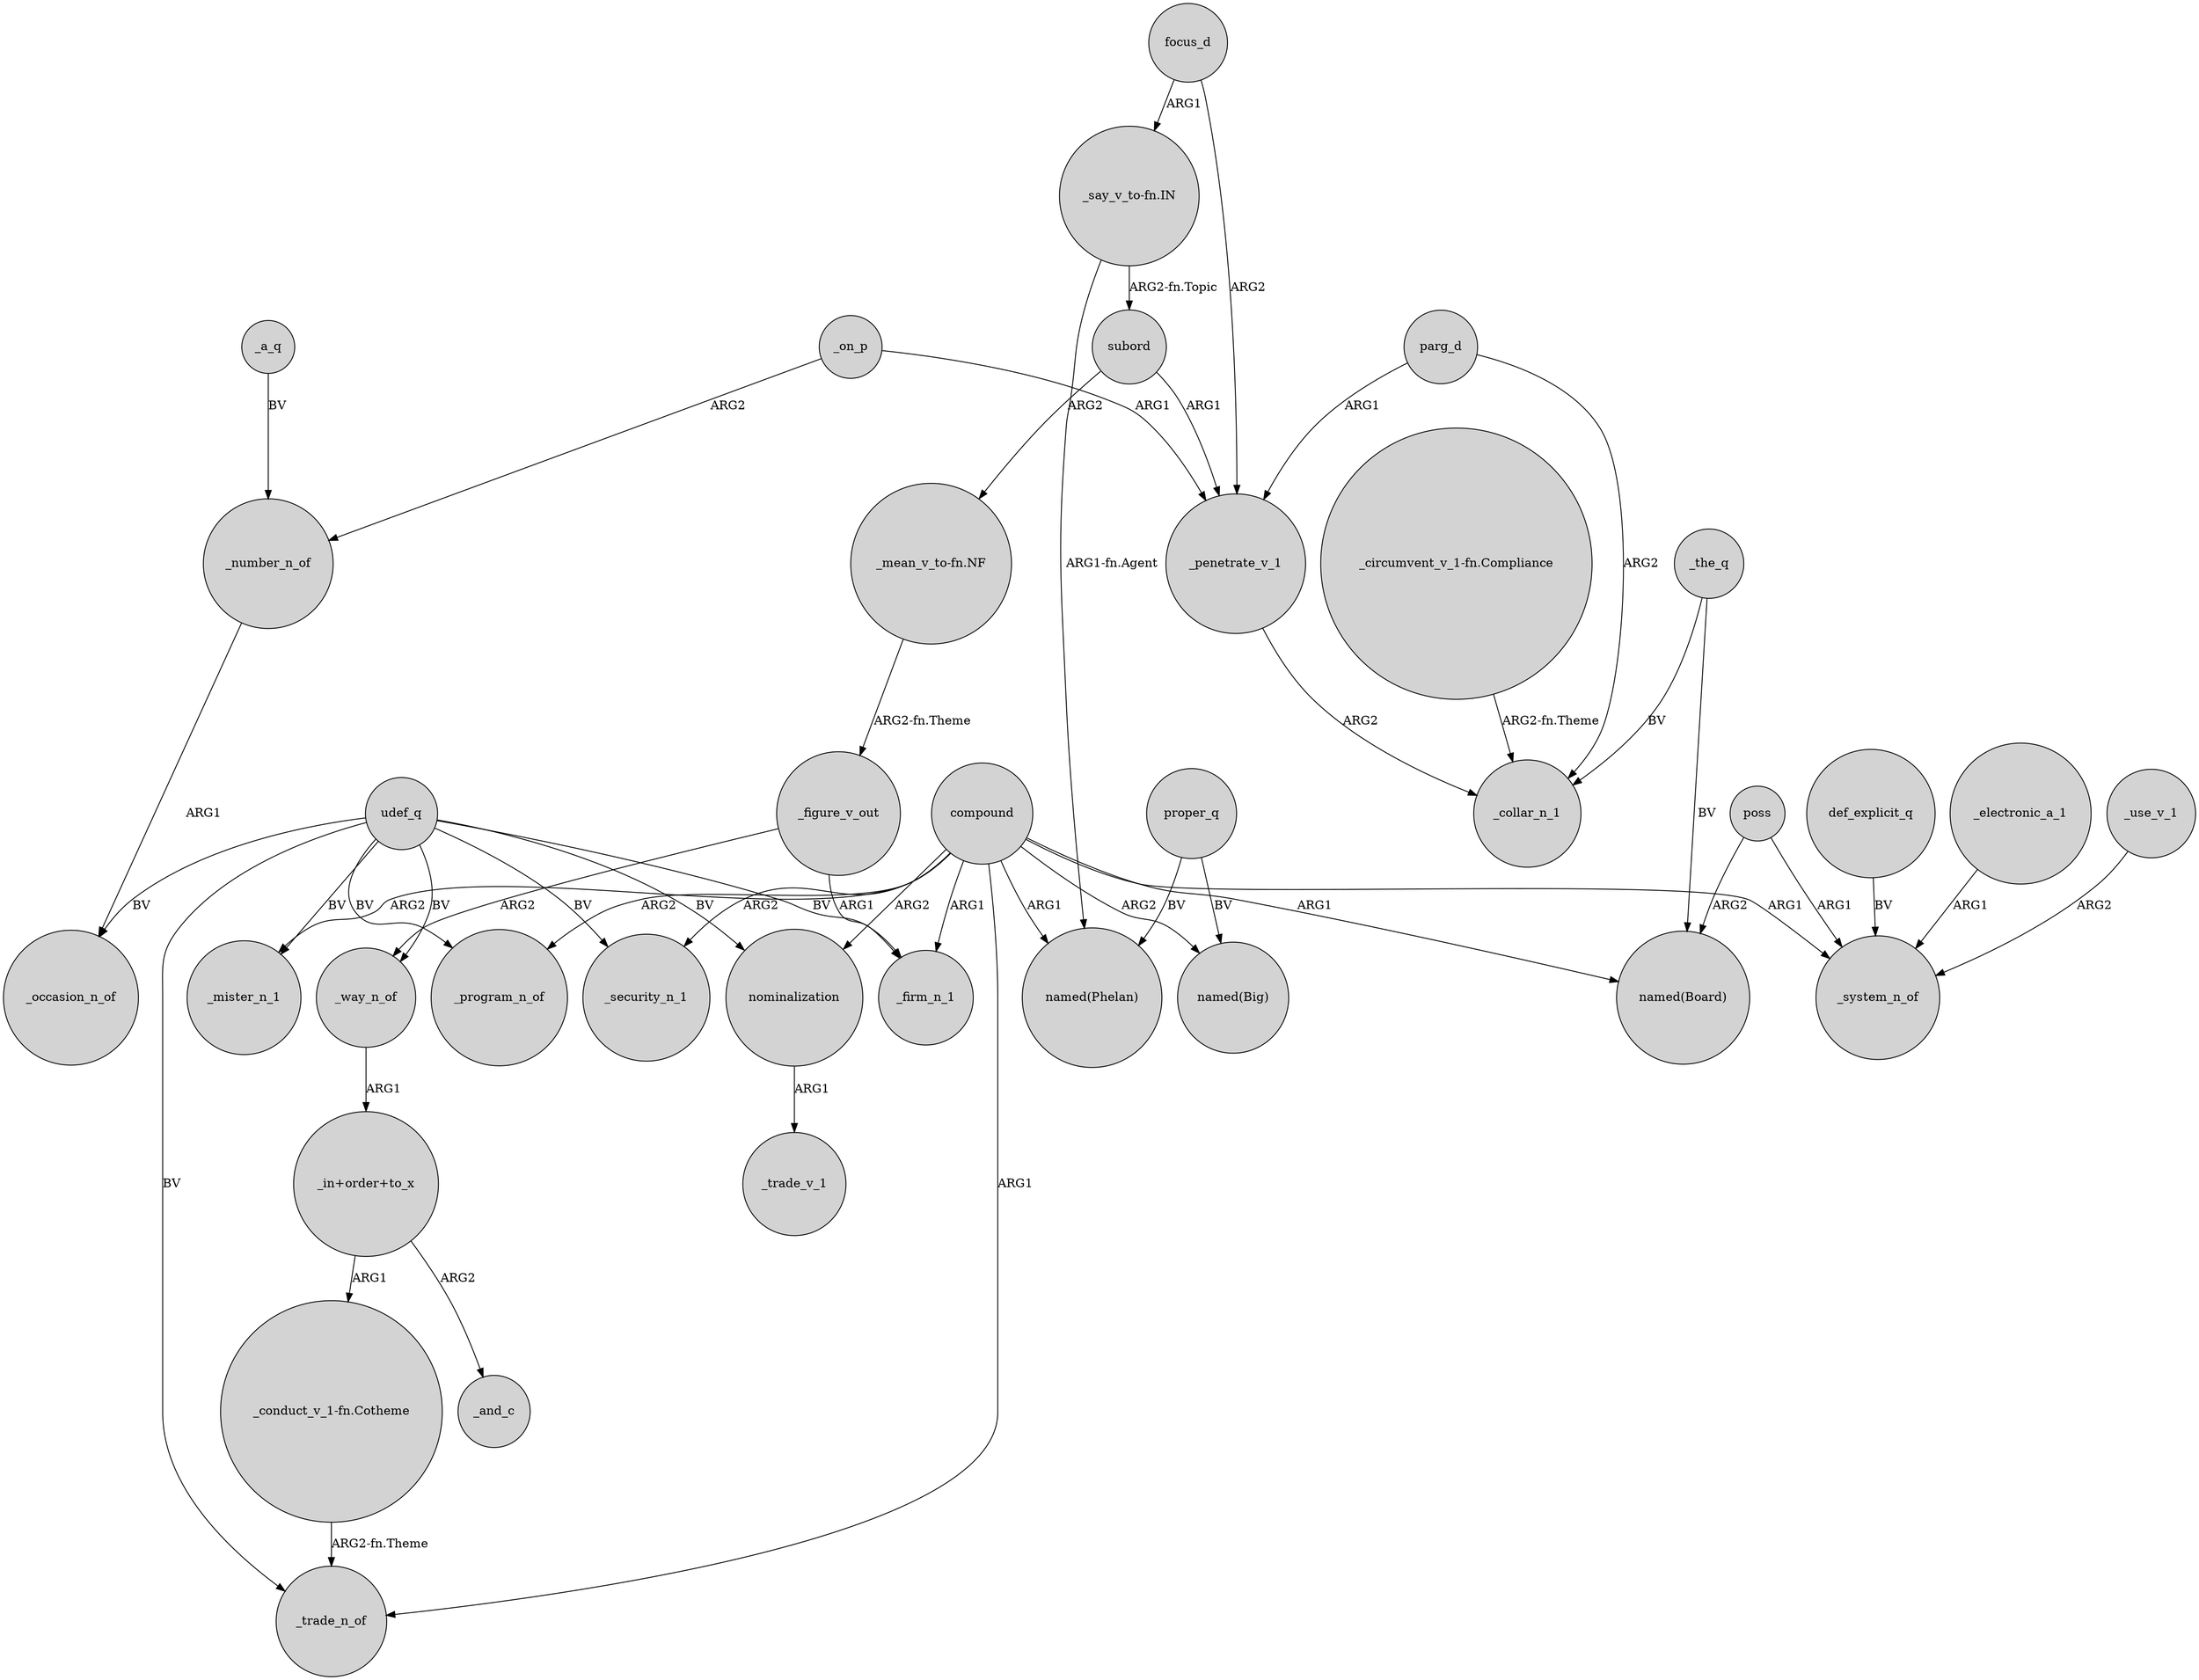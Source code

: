 digraph {
	node [shape=circle style=filled]
	udef_q -> _occasion_n_of [label=BV]
	compound -> _program_n_of [label=ARG2]
	udef_q -> _trade_n_of [label=BV]
	_the_q -> "named(Board)" [label=BV]
	_a_q -> _number_n_of [label=BV]
	"_in+order+to_x" -> "_conduct_v_1-fn.Cotheme" [label=ARG1]
	_figure_v_out -> _way_n_of [label=ARG2]
	compound -> _system_n_of [label=ARG1]
	udef_q -> _way_n_of [label=BV]
	compound -> _mister_n_1 [label=ARG2]
	compound -> _trade_n_of [label=ARG1]
	focus_d -> _penetrate_v_1 [label=ARG2]
	compound -> _security_n_1 [label=ARG2]
	_on_p -> _penetrate_v_1 [label=ARG1]
	udef_q -> _firm_n_1 [label=BV]
	_way_n_of -> "_in+order+to_x" [label=ARG1]
	_on_p -> _number_n_of [label=ARG2]
	udef_q -> _mister_n_1 [label=BV]
	poss -> _system_n_of [label=ARG1]
	udef_q -> _program_n_of [label=BV]
	def_explicit_q -> _system_n_of [label=BV]
	compound -> nominalization [label=ARG2]
	poss -> "named(Board)" [label=ARG2]
	nominalization -> _trade_v_1 [label=ARG1]
	subord -> _penetrate_v_1 [label=ARG1]
	focus_d -> "_say_v_to-fn.IN" [label=ARG1]
	"_conduct_v_1-fn.Cotheme" -> _trade_n_of [label="ARG2-fn.Theme"]
	_penetrate_v_1 -> _collar_n_1 [label=ARG2]
	"_mean_v_to-fn.NF" -> _figure_v_out [label="ARG2-fn.Theme"]
	parg_d -> _collar_n_1 [label=ARG2]
	"_circumvent_v_1-fn.Compliance" -> _collar_n_1 [label="ARG2-fn.Theme"]
	compound -> "named(Board)" [label=ARG1]
	subord -> "_mean_v_to-fn.NF" [label=ARG2]
	_electronic_a_1 -> _system_n_of [label=ARG1]
	_the_q -> _collar_n_1 [label=BV]
	compound -> "named(Phelan)" [label=ARG1]
	_number_n_of -> _occasion_n_of [label=ARG1]
	compound -> _firm_n_1 [label=ARG1]
	udef_q -> nominalization [label=BV]
	"_say_v_to-fn.IN" -> subord [label="ARG2-fn.Topic"]
	"_in+order+to_x" -> _and_c [label=ARG2]
	proper_q -> "named(Phelan)" [label=BV]
	_figure_v_out -> _firm_n_1 [label=ARG1]
	compound -> "named(Big)" [label=ARG2]
	_use_v_1 -> _system_n_of [label=ARG2]
	parg_d -> _penetrate_v_1 [label=ARG1]
	"_say_v_to-fn.IN" -> "named(Phelan)" [label="ARG1-fn.Agent"]
	udef_q -> _security_n_1 [label=BV]
	proper_q -> "named(Big)" [label=BV]
}
